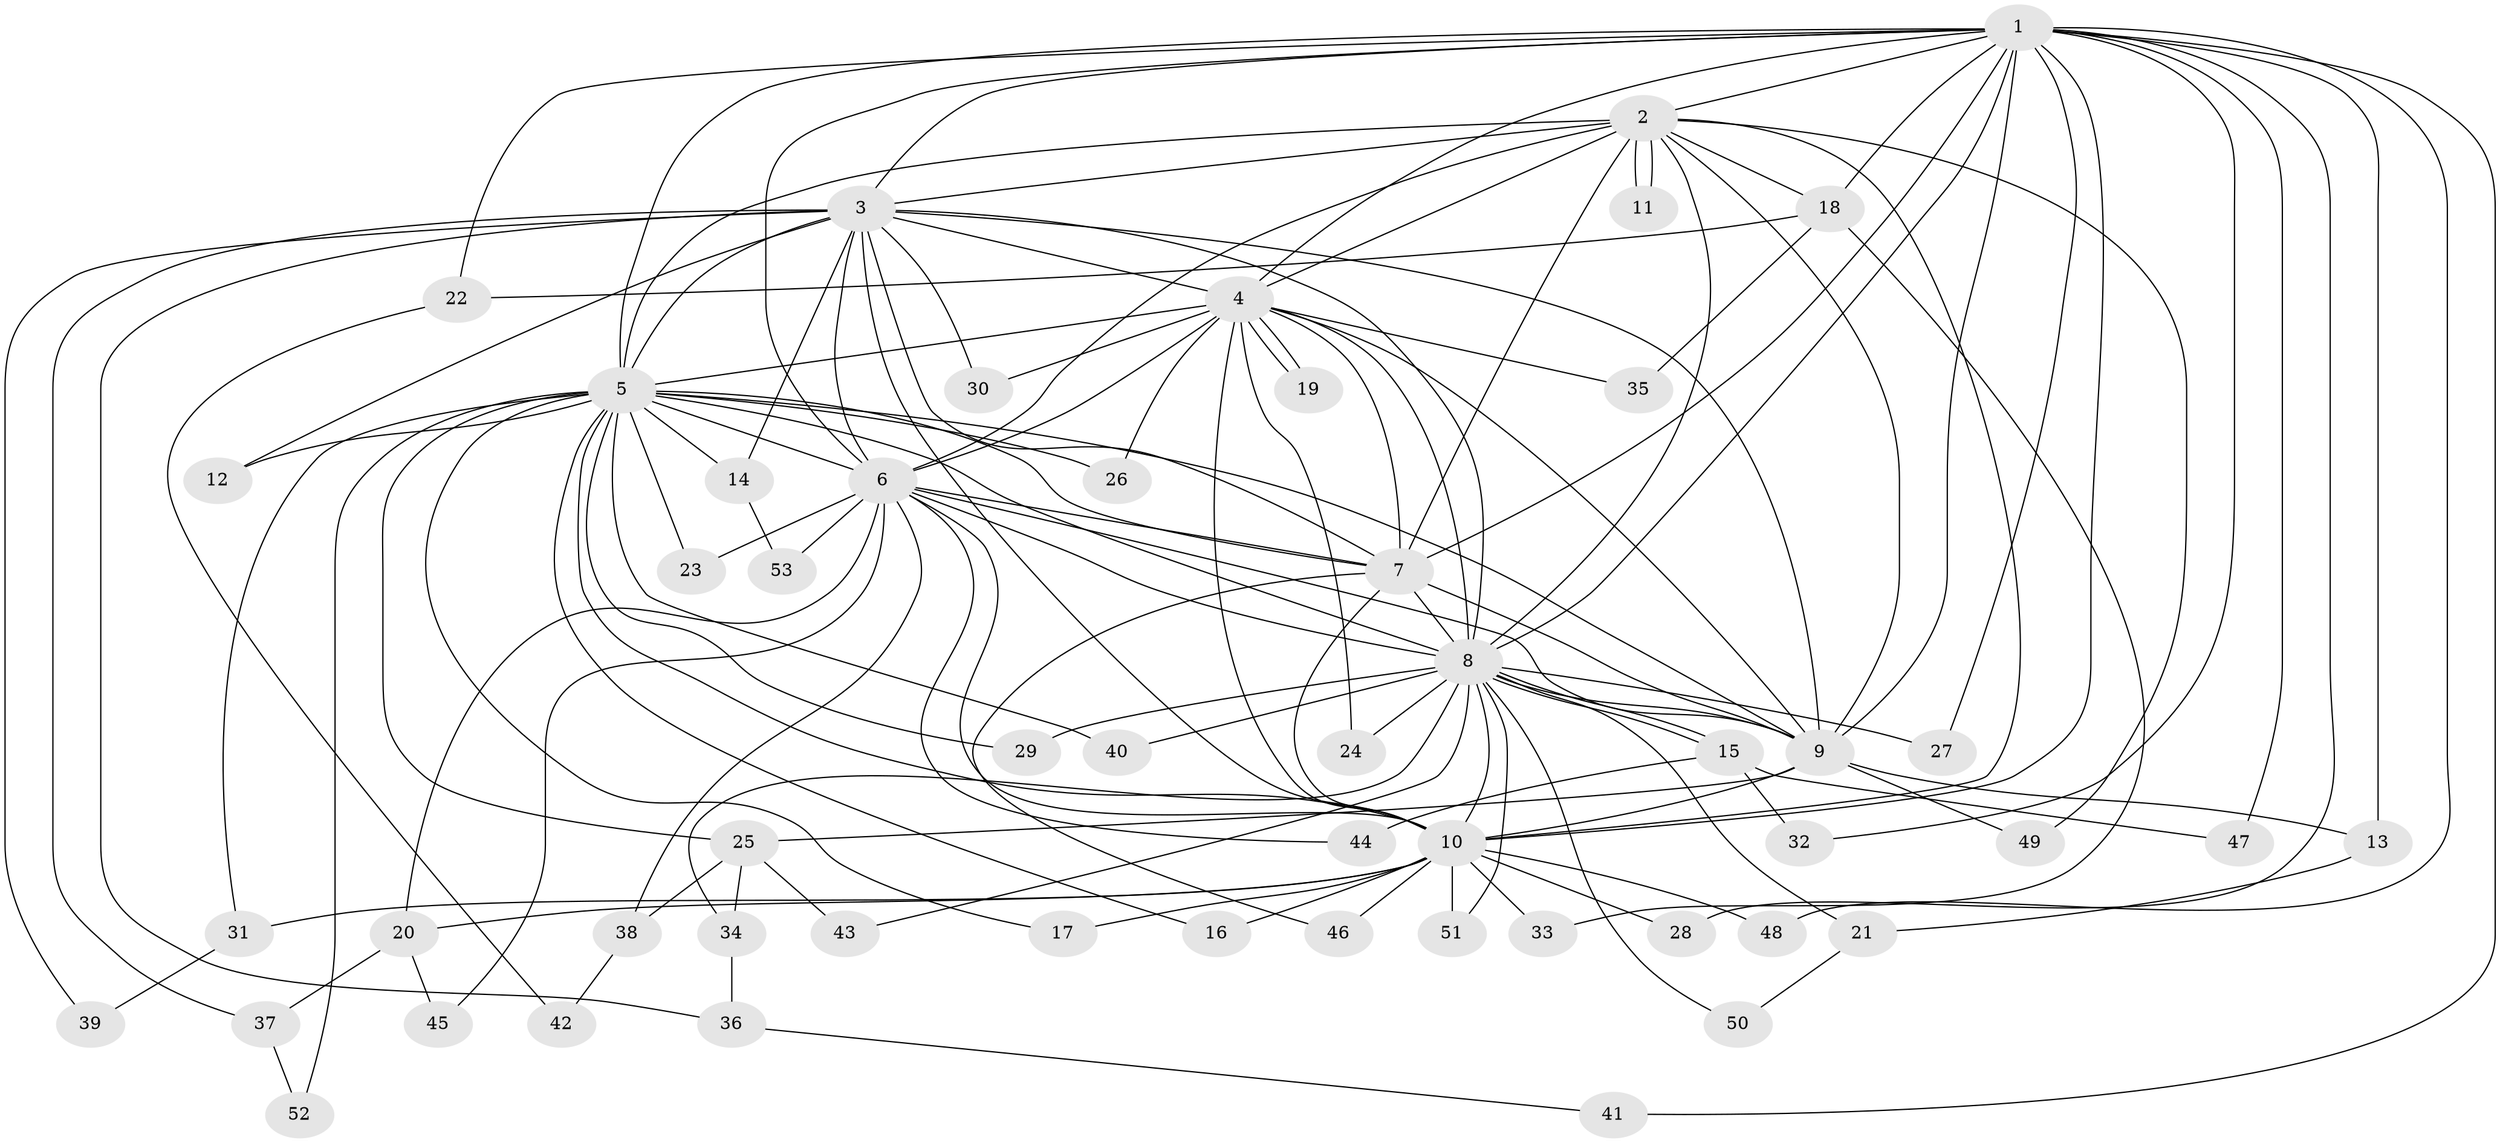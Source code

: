 // coarse degree distribution, {15: 0.07894736842105263, 18: 0.02631578947368421, 9: 0.05263157894736842, 1: 0.07894736842105263, 3: 0.15789473684210525, 2: 0.47368421052631576, 11: 0.05263157894736842, 4: 0.02631578947368421, 5: 0.05263157894736842}
// Generated by graph-tools (version 1.1) at 2025/36/03/04/25 23:36:26]
// undirected, 53 vertices, 131 edges
graph export_dot {
  node [color=gray90,style=filled];
  1;
  2;
  3;
  4;
  5;
  6;
  7;
  8;
  9;
  10;
  11;
  12;
  13;
  14;
  15;
  16;
  17;
  18;
  19;
  20;
  21;
  22;
  23;
  24;
  25;
  26;
  27;
  28;
  29;
  30;
  31;
  32;
  33;
  34;
  35;
  36;
  37;
  38;
  39;
  40;
  41;
  42;
  43;
  44;
  45;
  46;
  47;
  48;
  49;
  50;
  51;
  52;
  53;
  1 -- 2;
  1 -- 3;
  1 -- 4;
  1 -- 5;
  1 -- 6;
  1 -- 7;
  1 -- 8;
  1 -- 9;
  1 -- 10;
  1 -- 13;
  1 -- 18;
  1 -- 22;
  1 -- 27;
  1 -- 28;
  1 -- 32;
  1 -- 41;
  1 -- 47;
  1 -- 48;
  2 -- 3;
  2 -- 4;
  2 -- 5;
  2 -- 6;
  2 -- 7;
  2 -- 8;
  2 -- 9;
  2 -- 10;
  2 -- 11;
  2 -- 11;
  2 -- 18;
  2 -- 49;
  3 -- 4;
  3 -- 5;
  3 -- 6;
  3 -- 7;
  3 -- 8;
  3 -- 9;
  3 -- 10;
  3 -- 12;
  3 -- 14;
  3 -- 30;
  3 -- 36;
  3 -- 37;
  3 -- 39;
  4 -- 5;
  4 -- 6;
  4 -- 7;
  4 -- 8;
  4 -- 9;
  4 -- 10;
  4 -- 19;
  4 -- 19;
  4 -- 24;
  4 -- 26;
  4 -- 30;
  4 -- 35;
  5 -- 6;
  5 -- 7;
  5 -- 8;
  5 -- 9;
  5 -- 10;
  5 -- 12;
  5 -- 14;
  5 -- 16;
  5 -- 17;
  5 -- 23;
  5 -- 25;
  5 -- 26;
  5 -- 29;
  5 -- 31;
  5 -- 40;
  5 -- 52;
  6 -- 7;
  6 -- 8;
  6 -- 9;
  6 -- 10;
  6 -- 20;
  6 -- 23;
  6 -- 38;
  6 -- 44;
  6 -- 45;
  6 -- 53;
  7 -- 8;
  7 -- 9;
  7 -- 10;
  7 -- 46;
  8 -- 9;
  8 -- 10;
  8 -- 15;
  8 -- 15;
  8 -- 21;
  8 -- 24;
  8 -- 27;
  8 -- 29;
  8 -- 34;
  8 -- 40;
  8 -- 43;
  8 -- 50;
  8 -- 51;
  9 -- 10;
  9 -- 13;
  9 -- 25;
  9 -- 49;
  10 -- 16;
  10 -- 17;
  10 -- 20;
  10 -- 28;
  10 -- 31;
  10 -- 33;
  10 -- 46;
  10 -- 48;
  10 -- 51;
  13 -- 21;
  14 -- 53;
  15 -- 32;
  15 -- 44;
  15 -- 47;
  18 -- 22;
  18 -- 33;
  18 -- 35;
  20 -- 37;
  20 -- 45;
  21 -- 50;
  22 -- 42;
  25 -- 34;
  25 -- 38;
  25 -- 43;
  31 -- 39;
  34 -- 36;
  36 -- 41;
  37 -- 52;
  38 -- 42;
}
